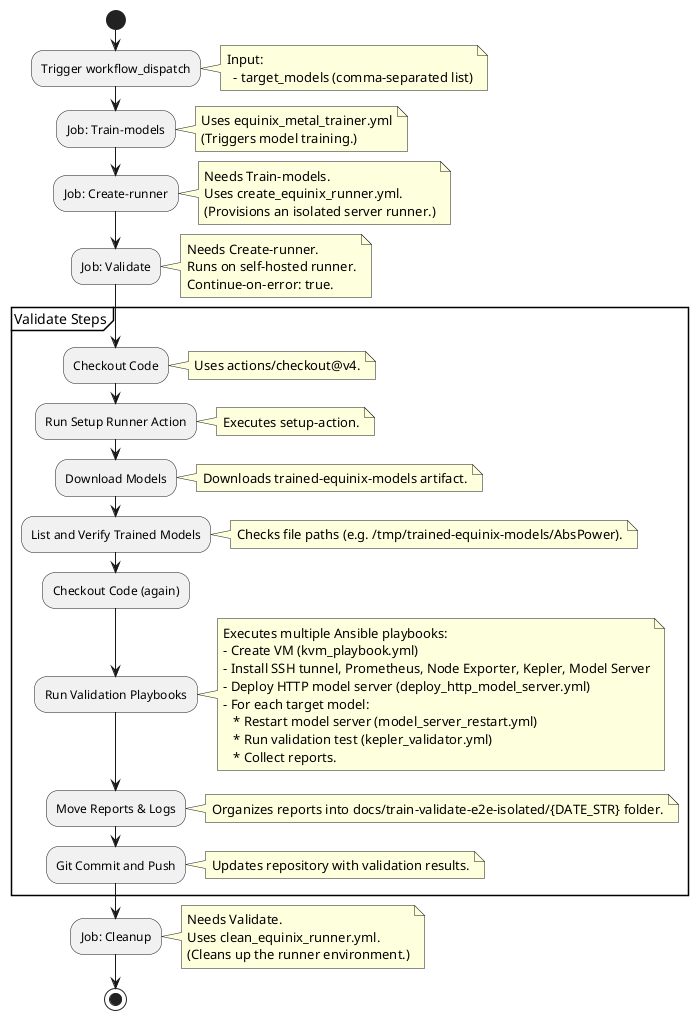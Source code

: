 @startuml
!define RECTANGLE class

start

:Trigger workflow_dispatch;
note right
  Input:
    - target_models (comma-separated list)
end note

:Job: Train-models;
note right
  Uses equinix_metal_trainer.yml
  (Triggers model training.)
end note

:Job: Create-runner;
note right
  Needs Train-models.
  Uses create_equinix_runner.yml.
  (Provisions an isolated server runner.)
end note

:Job: Validate;
note right
  Needs Create-runner.
  Runs on self-hosted runner.
  Continue-on-error: true.
end note

partition "Validate Steps" {
    :Checkout Code;
    note right
      Uses actions/checkout@v4.
    end note

    :Run Setup Runner Action;
    note right
      Executes setup-action.
    end note

    :Download Models;
    note right
      Downloads trained-equinix-models artifact.
    end note

    :List and Verify Trained Models;
    note right
      Checks file paths (e.g. /tmp/trained-equinix-models/AbsPower).
    end note

    :Checkout Code (again);
    
    :Run Validation Playbooks;
    note right
      Executes multiple Ansible playbooks:
      - Create VM (kvm_playbook.yml)
      - Install SSH tunnel, Prometheus, Node Exporter, Kepler, Model Server
      - Deploy HTTP model server (deploy_http_model_server.yml)
      - For each target model:
         * Restart model server (model_server_restart.yml)
         * Run validation test (kepler_validator.yml)
         * Collect reports.
    end note

    :Move Reports & Logs;
    note right
      Organizes reports into docs/train-validate-e2e-isolated/{DATE_STR} folder.
    end note

    :Git Commit and Push;
    note right
      Updates repository with validation results.
    end note
}

:Job: Cleanup;
note right
  Needs Validate.
  Uses clean_equinix_runner.yml.
  (Cleans up the runner environment.)
end note

stop
@enduml
